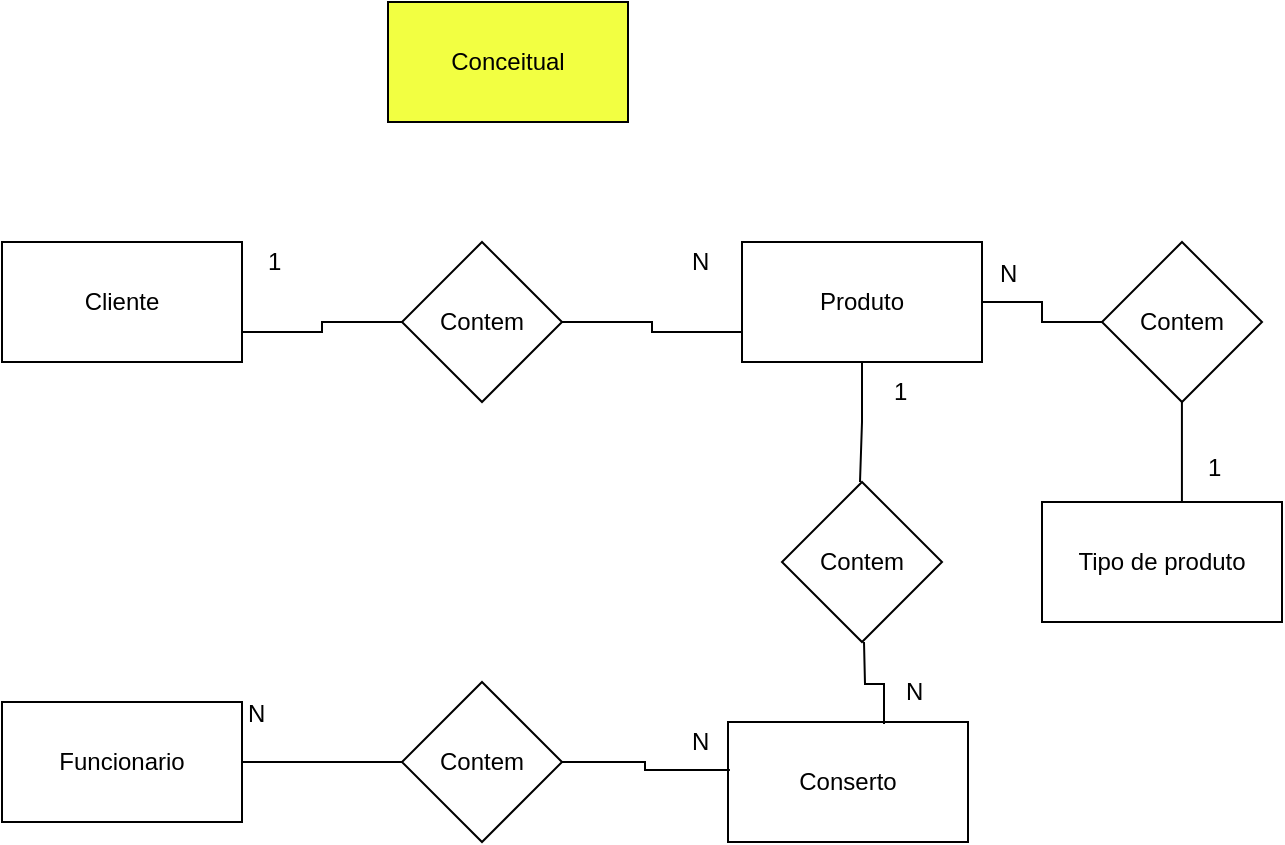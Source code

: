 <mxfile version="10.9.5" type="device"><diagram id="HmsumH926VjPMP_xsjCy" name="Conceitual"><mxGraphModel dx="1166" dy="628" grid="1" gridSize="10" guides="1" tooltips="1" connect="1" arrows="1" fold="1" page="1" pageScale="1" pageWidth="827" pageHeight="1169" math="0" shadow="0"><root><mxCell id="0"/><mxCell id="1" parent="0"/><mxCell id="cokHmv9NloOeBdo0EZsb-1" value="Conceitual&lt;br&gt;" style="rounded=0;whiteSpace=wrap;html=1;fillColor=#F2FF42;" vertex="1" parent="1"><mxGeometry x="353" y="150" width="120" height="60" as="geometry"/></mxCell><mxCell id="cokHmv9NloOeBdo0EZsb-2" value="Conserto" style="rounded=0;whiteSpace=wrap;html=1;" vertex="1" parent="1"><mxGeometry x="523" y="510" width="120" height="60" as="geometry"/></mxCell><mxCell id="cokHmv9NloOeBdo0EZsb-12" style="edgeStyle=orthogonalEdgeStyle;rounded=0;orthogonalLoop=1;jettySize=auto;html=1;entryX=0.5;entryY=0;entryDx=0;entryDy=0;endArrow=none;endFill=0;" edge="1" parent="1" source="cokHmv9NloOeBdo0EZsb-3"><mxGeometry relative="1" as="geometry"><mxPoint x="589" y="390" as="targetPoint"/></mxGeometry></mxCell><mxCell id="Y_TOOH28Jd0Dtha-fY0c-3" style="edgeStyle=orthogonalEdgeStyle;rounded=0;orthogonalLoop=1;jettySize=auto;html=1;entryX=0;entryY=0.5;entryDx=0;entryDy=0;endArrow=none;endFill=0;" edge="1" parent="1" source="cokHmv9NloOeBdo0EZsb-3" target="Y_TOOH28Jd0Dtha-fY0c-2"><mxGeometry relative="1" as="geometry"/></mxCell><mxCell id="cokHmv9NloOeBdo0EZsb-3" value="Produto" style="rounded=0;whiteSpace=wrap;html=1;" vertex="1" parent="1"><mxGeometry x="530" y="270" width="120" height="60" as="geometry"/></mxCell><mxCell id="cokHmv9NloOeBdo0EZsb-4" value="Cliente&lt;br&gt;" style="rounded=0;whiteSpace=wrap;html=1;" vertex="1" parent="1"><mxGeometry x="160" y="270" width="120" height="60" as="geometry"/></mxCell><mxCell id="cokHmv9NloOeBdo0EZsb-19" style="edgeStyle=orthogonalEdgeStyle;rounded=0;orthogonalLoop=1;jettySize=auto;html=1;exitX=1;exitY=0.5;exitDx=0;exitDy=0;endArrow=none;endFill=0;" edge="1" parent="1" source="cokHmv9NloOeBdo0EZsb-5" target="cokHmv9NloOeBdo0EZsb-18"><mxGeometry relative="1" as="geometry"/></mxCell><mxCell id="cokHmv9NloOeBdo0EZsb-5" value="Funcionario&lt;br&gt;" style="rounded=0;whiteSpace=wrap;html=1;" vertex="1" parent="1"><mxGeometry x="160" y="500" width="120" height="60" as="geometry"/></mxCell><mxCell id="cokHmv9NloOeBdo0EZsb-7" style="edgeStyle=orthogonalEdgeStyle;rounded=0;orthogonalLoop=1;jettySize=auto;html=1;entryX=1;entryY=0.75;entryDx=0;entryDy=0;endArrow=none;endFill=0;" edge="1" parent="1" source="cokHmv9NloOeBdo0EZsb-6" target="cokHmv9NloOeBdo0EZsb-4"><mxGeometry relative="1" as="geometry"/></mxCell><mxCell id="cokHmv9NloOeBdo0EZsb-10" style="edgeStyle=orthogonalEdgeStyle;rounded=0;orthogonalLoop=1;jettySize=auto;html=1;exitX=1;exitY=0.5;exitDx=0;exitDy=0;entryX=0;entryY=0.75;entryDx=0;entryDy=0;endArrow=none;endFill=0;" edge="1" parent="1" source="cokHmv9NloOeBdo0EZsb-6" target="cokHmv9NloOeBdo0EZsb-3"><mxGeometry relative="1" as="geometry"/></mxCell><mxCell id="cokHmv9NloOeBdo0EZsb-6" value="Contem" style="rhombus;whiteSpace=wrap;html=1;" vertex="1" parent="1"><mxGeometry x="360" y="270" width="80" height="80" as="geometry"/></mxCell><mxCell id="cokHmv9NloOeBdo0EZsb-8" value="1" style="text;html=1;resizable=0;points=[];autosize=1;align=left;verticalAlign=top;spacingTop=-4;" vertex="1" parent="1"><mxGeometry x="291" y="270" width="20" height="20" as="geometry"/></mxCell><mxCell id="cokHmv9NloOeBdo0EZsb-9" value="N" style="text;html=1;resizable=0;points=[];autosize=1;align=left;verticalAlign=top;spacingTop=-4;" vertex="1" parent="1"><mxGeometry x="503" y="270" width="20" height="20" as="geometry"/></mxCell><mxCell id="cokHmv9NloOeBdo0EZsb-13" style="edgeStyle=orthogonalEdgeStyle;rounded=0;orthogonalLoop=1;jettySize=auto;html=1;exitX=0.5;exitY=1;exitDx=0;exitDy=0;entryX=0.65;entryY=0.017;entryDx=0;entryDy=0;entryPerimeter=0;endArrow=none;endFill=0;" edge="1" parent="1" target="cokHmv9NloOeBdo0EZsb-2"><mxGeometry relative="1" as="geometry"><mxPoint x="591" y="470" as="sourcePoint"/></mxGeometry></mxCell><mxCell id="cokHmv9NloOeBdo0EZsb-14" value="N" style="text;html=1;resizable=0;points=[];autosize=1;align=left;verticalAlign=top;spacingTop=-4;" vertex="1" parent="1"><mxGeometry x="610" y="485" width="20" height="20" as="geometry"/></mxCell><mxCell id="cokHmv9NloOeBdo0EZsb-15" value="1" style="text;html=1;resizable=0;points=[];autosize=1;align=left;verticalAlign=top;spacingTop=-4;" vertex="1" parent="1"><mxGeometry x="604" y="335" width="20" height="20" as="geometry"/></mxCell><mxCell id="cokHmv9NloOeBdo0EZsb-16" value="Contem" style="rhombus;whiteSpace=wrap;html=1;" vertex="1" parent="1"><mxGeometry x="550" y="390" width="80" height="80" as="geometry"/></mxCell><mxCell id="cokHmv9NloOeBdo0EZsb-20" style="edgeStyle=orthogonalEdgeStyle;rounded=0;orthogonalLoop=1;jettySize=auto;html=1;entryX=0.008;entryY=0.4;entryDx=0;entryDy=0;entryPerimeter=0;endArrow=none;endFill=0;" edge="1" parent="1" source="cokHmv9NloOeBdo0EZsb-18" target="cokHmv9NloOeBdo0EZsb-2"><mxGeometry relative="1" as="geometry"/></mxCell><mxCell id="cokHmv9NloOeBdo0EZsb-18" value="Contem" style="rhombus;whiteSpace=wrap;html=1;" vertex="1" parent="1"><mxGeometry x="360" y="490" width="80" height="80" as="geometry"/></mxCell><mxCell id="cokHmv9NloOeBdo0EZsb-21" value="N" style="text;html=1;resizable=0;points=[];autosize=1;align=left;verticalAlign=top;spacingTop=-4;" vertex="1" parent="1"><mxGeometry x="281" y="496" width="20" height="20" as="geometry"/></mxCell><mxCell id="cokHmv9NloOeBdo0EZsb-22" value="N" style="text;html=1;resizable=0;points=[];autosize=1;align=left;verticalAlign=top;spacingTop=-4;" vertex="1" parent="1"><mxGeometry x="503" y="510" width="20" height="20" as="geometry"/></mxCell><mxCell id="Y_TOOH28Jd0Dtha-fY0c-1" value="Tipo de produto" style="rounded=0;whiteSpace=wrap;html=1;fillColor=#FFFFFF;" vertex="1" parent="1"><mxGeometry x="680" y="400" width="120" height="60" as="geometry"/></mxCell><mxCell id="Y_TOOH28Jd0Dtha-fY0c-4" style="edgeStyle=orthogonalEdgeStyle;rounded=0;orthogonalLoop=1;jettySize=auto;html=1;entryX=0.583;entryY=0;entryDx=0;entryDy=0;entryPerimeter=0;endArrow=none;endFill=0;" edge="1" parent="1" source="Y_TOOH28Jd0Dtha-fY0c-2" target="Y_TOOH28Jd0Dtha-fY0c-1"><mxGeometry relative="1" as="geometry"/></mxCell><mxCell id="Y_TOOH28Jd0Dtha-fY0c-2" value="Contem" style="rhombus;whiteSpace=wrap;html=1;" vertex="1" parent="1"><mxGeometry x="710" y="270" width="80" height="80" as="geometry"/></mxCell><mxCell id="Y_TOOH28Jd0Dtha-fY0c-5" value="N" style="text;html=1;resizable=0;points=[];autosize=1;align=left;verticalAlign=top;spacingTop=-4;" vertex="1" parent="1"><mxGeometry x="657" y="276" width="20" height="20" as="geometry"/></mxCell><mxCell id="Y_TOOH28Jd0Dtha-fY0c-6" value="1" style="text;html=1;resizable=0;points=[];autosize=1;align=left;verticalAlign=top;spacingTop=-4;" vertex="1" parent="1"><mxGeometry x="761" y="373" width="20" height="20" as="geometry"/></mxCell></root></mxGraphModel></diagram><diagram id="vzOjNA9nBrVJRRpdbbAn" name="Logico"><mxGraphModel dx="1166" dy="628" grid="1" gridSize="10" guides="1" tooltips="1" connect="1" arrows="1" fold="1" page="1" pageScale="1" pageWidth="827" pageHeight="1169" math="0" shadow="0"><root><mxCell id="gJF9yqoEse05mM4yyO7M-0"/><mxCell id="gJF9yqoEse05mM4yyO7M-1" parent="gJF9yqoEse05mM4yyO7M-0"/><mxCell id="BV5sRh0FCIKuKgy6mlk1-0" value="Cliente" style="swimlane;fontStyle=0;childLayout=stackLayout;horizontal=1;startSize=26;fillColor=#e0e0e0;horizontalStack=0;resizeParent=1;resizeParentMax=0;resizeLast=0;collapsible=1;marginBottom=0;swimlaneFillColor=#ffffff;align=center;fontSize=14;" vertex="1" parent="gJF9yqoEse05mM4yyO7M-1"><mxGeometry x="120" y="180" width="160" height="144" as="geometry"/></mxCell><mxCell id="BV5sRh0FCIKuKgy6mlk1-1" value="IdCliente:int" style="shape=partialRectangle;top=0;left=0;right=0;bottom=1;align=left;verticalAlign=middle;fillColor=none;spacingLeft=34;spacingRight=4;overflow=hidden;rotatable=0;points=[[0,0.5],[1,0.5]];portConstraint=eastwest;dropTarget=0;fontStyle=5;fontSize=12;" vertex="1" parent="BV5sRh0FCIKuKgy6mlk1-0"><mxGeometry y="26" width="160" height="30" as="geometry"/></mxCell><mxCell id="BV5sRh0FCIKuKgy6mlk1-2" value="PK" style="shape=partialRectangle;top=0;left=0;bottom=0;fillColor=none;align=left;verticalAlign=middle;spacingLeft=4;spacingRight=4;overflow=hidden;rotatable=0;points=[];portConstraint=eastwest;part=1;fontSize=12;" vertex="1" connectable="0" parent="BV5sRh0FCIKuKgy6mlk1-1"><mxGeometry width="30" height="30" as="geometry"/></mxCell><mxCell id="BV5sRh0FCIKuKgy6mlk1-3" value="Nome:string" style="shape=partialRectangle;top=0;left=0;right=0;bottom=0;align=left;verticalAlign=top;fillColor=none;spacingLeft=34;spacingRight=4;overflow=hidden;rotatable=0;points=[[0,0.5],[1,0.5]];portConstraint=eastwest;dropTarget=0;fontSize=12;" vertex="1" parent="BV5sRh0FCIKuKgy6mlk1-0"><mxGeometry y="56" width="160" height="26" as="geometry"/></mxCell><mxCell id="BV5sRh0FCIKuKgy6mlk1-4" value="" style="shape=partialRectangle;top=0;left=0;bottom=0;fillColor=none;align=left;verticalAlign=top;spacingLeft=4;spacingRight=4;overflow=hidden;rotatable=0;points=[];portConstraint=eastwest;part=1;fontSize=12;" vertex="1" connectable="0" parent="BV5sRh0FCIKuKgy6mlk1-3"><mxGeometry width="30" height="26" as="geometry"/></mxCell><mxCell id="BV5sRh0FCIKuKgy6mlk1-5" value="" style="shape=partialRectangle;top=0;left=0;right=0;bottom=0;align=left;verticalAlign=top;fillColor=none;spacingLeft=34;spacingRight=4;overflow=hidden;rotatable=0;points=[[0,0.5],[1,0.5]];portConstraint=eastwest;dropTarget=0;fontSize=12;" vertex="1" parent="BV5sRh0FCIKuKgy6mlk1-0"><mxGeometry y="82" width="160" height="26" as="geometry"/></mxCell><mxCell id="BV5sRh0FCIKuKgy6mlk1-6" value="" style="shape=partialRectangle;top=0;left=0;bottom=0;fillColor=none;align=left;verticalAlign=top;spacingLeft=4;spacingRight=4;overflow=hidden;rotatable=0;points=[];portConstraint=eastwest;part=1;fontSize=12;" vertex="1" connectable="0" parent="BV5sRh0FCIKuKgy6mlk1-5"><mxGeometry width="30" height="26" as="geometry"/></mxCell><mxCell id="BV5sRh0FCIKuKgy6mlk1-7" value="" style="shape=partialRectangle;top=0;left=0;right=0;bottom=0;align=left;verticalAlign=top;fillColor=none;spacingLeft=34;spacingRight=4;overflow=hidden;rotatable=0;points=[[0,0.5],[1,0.5]];portConstraint=eastwest;dropTarget=0;fontSize=12;" vertex="1" parent="BV5sRh0FCIKuKgy6mlk1-0"><mxGeometry y="108" width="160" height="26" as="geometry"/></mxCell><mxCell id="BV5sRh0FCIKuKgy6mlk1-8" value="" style="shape=partialRectangle;top=0;left=0;bottom=0;fillColor=none;align=left;verticalAlign=top;spacingLeft=4;spacingRight=4;overflow=hidden;rotatable=0;points=[];portConstraint=eastwest;part=1;fontSize=12;" vertex="1" connectable="0" parent="BV5sRh0FCIKuKgy6mlk1-7"><mxGeometry width="30" height="26" as="geometry"/></mxCell><mxCell id="BV5sRh0FCIKuKgy6mlk1-9" value="" style="shape=partialRectangle;top=0;left=0;right=0;bottom=0;align=left;verticalAlign=top;fillColor=none;spacingLeft=34;spacingRight=4;overflow=hidden;rotatable=0;points=[[0,0.5],[1,0.5]];portConstraint=eastwest;dropTarget=0;fontSize=12;" vertex="1" parent="BV5sRh0FCIKuKgy6mlk1-0"><mxGeometry y="134" width="160" height="10" as="geometry"/></mxCell><mxCell id="BV5sRh0FCIKuKgy6mlk1-10" value="" style="shape=partialRectangle;top=0;left=0;bottom=0;fillColor=none;align=left;verticalAlign=top;spacingLeft=4;spacingRight=4;overflow=hidden;rotatable=0;points=[];portConstraint=eastwest;part=1;fontSize=12;" vertex="1" connectable="0" parent="BV5sRh0FCIKuKgy6mlk1-9"><mxGeometry width="30" height="10" as="geometry"/></mxCell><mxCell id="BV5sRh0FCIKuKgy6mlk1-14" value="Logico" style="rounded=1;whiteSpace=wrap;html=1;fillColor=#F2FF42;" vertex="1" parent="gJF9yqoEse05mM4yyO7M-1"><mxGeometry x="353" y="40" width="120" height="60" as="geometry"/></mxCell><mxCell id="ZZIJ7Qv0LJDRx48tb9-x-8" value="Produto" style="swimlane;fontStyle=0;childLayout=stackLayout;horizontal=1;startSize=26;fillColor=#e0e0e0;horizontalStack=0;resizeParent=1;resizeParentMax=0;resizeLast=0;collapsible=1;marginBottom=0;swimlaneFillColor=#ffffff;align=center;fontSize=14;" vertex="1" parent="gJF9yqoEse05mM4yyO7M-1"><mxGeometry x="353" y="180" width="160" height="170" as="geometry"/></mxCell><mxCell id="ZZIJ7Qv0LJDRx48tb9-x-9" value="IdProduto:int" style="shape=partialRectangle;top=0;left=0;right=0;bottom=1;align=left;verticalAlign=middle;fillColor=none;spacingLeft=34;spacingRight=4;overflow=hidden;rotatable=0;points=[[0,0.5],[1,0.5]];portConstraint=eastwest;dropTarget=0;fontStyle=5;fontSize=12;" vertex="1" parent="ZZIJ7Qv0LJDRx48tb9-x-8"><mxGeometry y="26" width="160" height="30" as="geometry"/></mxCell><mxCell id="ZZIJ7Qv0LJDRx48tb9-x-10" value="PK" style="shape=partialRectangle;top=0;left=0;bottom=0;fillColor=none;align=left;verticalAlign=middle;spacingLeft=4;spacingRight=4;overflow=hidden;rotatable=0;points=[];portConstraint=eastwest;part=1;fontSize=12;" vertex="1" connectable="0" parent="ZZIJ7Qv0LJDRx48tb9-x-9"><mxGeometry width="30" height="30" as="geometry"/></mxCell><mxCell id="ZZIJ7Qv0LJDRx48tb9-x-11" value="Modelo:string" style="shape=partialRectangle;top=0;left=0;right=0;bottom=0;align=left;verticalAlign=top;fillColor=none;spacingLeft=34;spacingRight=4;overflow=hidden;rotatable=0;points=[[0,0.5],[1,0.5]];portConstraint=eastwest;dropTarget=0;fontSize=12;" vertex="1" parent="ZZIJ7Qv0LJDRx48tb9-x-8"><mxGeometry y="56" width="160" height="26" as="geometry"/></mxCell><mxCell id="ZZIJ7Qv0LJDRx48tb9-x-12" value="" style="shape=partialRectangle;top=0;left=0;bottom=0;fillColor=none;align=left;verticalAlign=top;spacingLeft=4;spacingRight=4;overflow=hidden;rotatable=0;points=[];portConstraint=eastwest;part=1;fontSize=12;" vertex="1" connectable="0" parent="ZZIJ7Qv0LJDRx48tb9-x-11"><mxGeometry width="30" height="26" as="geometry"/></mxCell><mxCell id="ZZIJ7Qv0LJDRx48tb9-x-13" value="" style="shape=partialRectangle;top=0;left=0;right=0;bottom=0;align=left;verticalAlign=top;fillColor=none;spacingLeft=34;spacingRight=4;overflow=hidden;rotatable=0;points=[[0,0.5],[1,0.5]];portConstraint=eastwest;dropTarget=0;fontSize=12;" vertex="1" parent="ZZIJ7Qv0LJDRx48tb9-x-8"><mxGeometry y="82" width="160" height="26" as="geometry"/></mxCell><mxCell id="ZZIJ7Qv0LJDRx48tb9-x-14" value="" style="shape=partialRectangle;top=0;left=0;bottom=0;fillColor=none;align=left;verticalAlign=top;spacingLeft=4;spacingRight=4;overflow=hidden;rotatable=0;points=[];portConstraint=eastwest;part=1;fontSize=12;" vertex="1" connectable="0" parent="ZZIJ7Qv0LJDRx48tb9-x-13"><mxGeometry width="30" height="26" as="geometry"/></mxCell><mxCell id="ZZIJ7Qv0LJDRx48tb9-x-19" value="" style="endArrow=none;html=1;" edge="1" parent="ZZIJ7Qv0LJDRx48tb9-x-8"><mxGeometry width="50" height="50" relative="1" as="geometry"><mxPoint x="7" y="110" as="sourcePoint"/><mxPoint x="161" y="110" as="targetPoint"/></mxGeometry></mxCell><mxCell id="ZZIJ7Qv0LJDRx48tb9-x-15" value="IdCliente:int" style="shape=partialRectangle;top=0;left=0;right=0;bottom=0;align=left;verticalAlign=top;fillColor=none;spacingLeft=34;spacingRight=4;overflow=hidden;rotatable=0;points=[[0,0.5],[1,0.5]];portConstraint=eastwest;dropTarget=0;fontSize=12;" vertex="1" parent="ZZIJ7Qv0LJDRx48tb9-x-8"><mxGeometry y="108" width="160" height="26" as="geometry"/></mxCell><mxCell id="ZZIJ7Qv0LJDRx48tb9-x-16" value="FK" style="shape=partialRectangle;top=0;left=0;bottom=0;fillColor=none;align=left;verticalAlign=top;spacingLeft=4;spacingRight=4;overflow=hidden;rotatable=0;points=[];portConstraint=eastwest;part=1;fontSize=12;" vertex="1" connectable="0" parent="ZZIJ7Qv0LJDRx48tb9-x-15"><mxGeometry width="30" height="26" as="geometry"/></mxCell><mxCell id="ZZIJ7Qv0LJDRx48tb9-x-17" value="IdTipo:int" style="shape=partialRectangle;top=0;left=0;right=0;bottom=0;align=left;verticalAlign=top;fillColor=none;spacingLeft=34;spacingRight=4;overflow=hidden;rotatable=0;points=[[0,0.5],[1,0.5]];portConstraint=eastwest;dropTarget=0;fontSize=12;" vertex="1" parent="ZZIJ7Qv0LJDRx48tb9-x-8"><mxGeometry y="134" width="160" height="36" as="geometry"/></mxCell><mxCell id="ZZIJ7Qv0LJDRx48tb9-x-18" value="FK" style="shape=partialRectangle;top=0;left=0;bottom=0;fillColor=none;align=left;verticalAlign=top;spacingLeft=4;spacingRight=4;overflow=hidden;rotatable=0;points=[];portConstraint=eastwest;part=1;fontSize=12;" vertex="1" connectable="0" parent="ZZIJ7Qv0LJDRx48tb9-x-17"><mxGeometry width="30" height="36" as="geometry"/></mxCell><mxCell id="ZZIJ7Qv0LJDRx48tb9-x-25" value="Conserto" style="swimlane;fontStyle=0;childLayout=stackLayout;horizontal=1;startSize=26;fillColor=#e0e0e0;horizontalStack=0;resizeParent=1;resizeParentMax=0;resizeLast=0;collapsible=1;marginBottom=0;swimlaneFillColor=#ffffff;align=center;fontSize=14;" vertex="1" parent="gJF9yqoEse05mM4yyO7M-1"><mxGeometry x="590" y="180" width="160" height="152" as="geometry"/></mxCell><mxCell id="ZZIJ7Qv0LJDRx48tb9-x-26" value="IdConserto" style="shape=partialRectangle;top=0;left=0;right=0;bottom=1;align=left;verticalAlign=middle;fillColor=none;spacingLeft=34;spacingRight=4;overflow=hidden;rotatable=0;points=[[0,0.5],[1,0.5]];portConstraint=eastwest;dropTarget=0;fontStyle=5;fontSize=12;" vertex="1" parent="ZZIJ7Qv0LJDRx48tb9-x-25"><mxGeometry y="26" width="160" height="30" as="geometry"/></mxCell><mxCell id="ZZIJ7Qv0LJDRx48tb9-x-27" value="PK" style="shape=partialRectangle;top=0;left=0;bottom=0;fillColor=none;align=left;verticalAlign=middle;spacingLeft=4;spacingRight=4;overflow=hidden;rotatable=0;points=[];portConstraint=eastwest;part=1;fontSize=12;" vertex="1" connectable="0" parent="ZZIJ7Qv0LJDRx48tb9-x-26"><mxGeometry width="30" height="30" as="geometry"/></mxCell><mxCell id="ZZIJ7Qv0LJDRx48tb9-x-28" value="Descricao:string&#10;Data:Datetime&#10;" style="shape=partialRectangle;top=0;left=0;right=0;bottom=0;align=left;verticalAlign=top;fillColor=none;spacingLeft=34;spacingRight=4;overflow=hidden;rotatable=0;points=[[0,0.5],[1,0.5]];portConstraint=eastwest;dropTarget=0;fontSize=12;" vertex="1" parent="ZZIJ7Qv0LJDRx48tb9-x-25"><mxGeometry y="56" width="160" height="34" as="geometry"/></mxCell><mxCell id="ZZIJ7Qv0LJDRx48tb9-x-29" value="" style="shape=partialRectangle;top=0;left=0;bottom=0;fillColor=none;align=left;verticalAlign=top;spacingLeft=4;spacingRight=4;overflow=hidden;rotatable=0;points=[];portConstraint=eastwest;part=1;fontSize=12;" vertex="1" connectable="0" parent="ZZIJ7Qv0LJDRx48tb9-x-28"><mxGeometry width="30" height="34" as="geometry"/></mxCell><mxCell id="ZZIJ7Qv0LJDRx48tb9-x-30" value="" style="shape=partialRectangle;top=0;left=0;right=0;bottom=0;align=left;verticalAlign=top;fillColor=none;spacingLeft=34;spacingRight=4;overflow=hidden;rotatable=0;points=[[0,0.5],[1,0.5]];portConstraint=eastwest;dropTarget=0;fontSize=12;" vertex="1" parent="ZZIJ7Qv0LJDRx48tb9-x-25"><mxGeometry y="90" width="160" height="26" as="geometry"/></mxCell><mxCell id="ZZIJ7Qv0LJDRx48tb9-x-31" value="" style="shape=partialRectangle;top=0;left=0;bottom=0;fillColor=none;align=left;verticalAlign=top;spacingLeft=4;spacingRight=4;overflow=hidden;rotatable=0;points=[];portConstraint=eastwest;part=1;fontSize=12;" vertex="1" connectable="0" parent="ZZIJ7Qv0LJDRx48tb9-x-30"><mxGeometry width="30" height="26" as="geometry"/></mxCell><mxCell id="ZZIJ7Qv0LJDRx48tb9-x-32" value="" style="endArrow=none;html=1;" edge="1" parent="ZZIJ7Qv0LJDRx48tb9-x-25"><mxGeometry width="50" height="50" relative="1" as="geometry"><mxPoint x="7" y="110" as="sourcePoint"/><mxPoint x="161" y="110" as="targetPoint"/></mxGeometry></mxCell><mxCell id="ZZIJ7Qv0LJDRx48tb9-x-33" value="IdProduto:int" style="shape=partialRectangle;top=0;left=0;right=0;bottom=0;align=left;verticalAlign=top;fillColor=none;spacingLeft=34;spacingRight=4;overflow=hidden;rotatable=0;points=[[0,0.5],[1,0.5]];portConstraint=eastwest;dropTarget=0;fontSize=12;" vertex="1" parent="ZZIJ7Qv0LJDRx48tb9-x-25"><mxGeometry y="116" width="160" height="26" as="geometry"/></mxCell><mxCell id="ZZIJ7Qv0LJDRx48tb9-x-34" value="FK" style="shape=partialRectangle;top=0;left=0;bottom=0;fillColor=none;align=left;verticalAlign=top;spacingLeft=4;spacingRight=4;overflow=hidden;rotatable=0;points=[];portConstraint=eastwest;part=1;fontSize=12;" vertex="1" connectable="0" parent="ZZIJ7Qv0LJDRx48tb9-x-33"><mxGeometry width="30" height="26" as="geometry"/></mxCell><mxCell id="ZZIJ7Qv0LJDRx48tb9-x-35" value="" style="shape=partialRectangle;top=0;left=0;right=0;bottom=0;align=left;verticalAlign=top;fillColor=none;spacingLeft=34;spacingRight=4;overflow=hidden;rotatable=0;points=[[0,0.5],[1,0.5]];portConstraint=eastwest;dropTarget=0;fontSize=12;" vertex="1" parent="ZZIJ7Qv0LJDRx48tb9-x-25"><mxGeometry y="142" width="160" height="10" as="geometry"/></mxCell><mxCell id="ZZIJ7Qv0LJDRx48tb9-x-36" value="" style="shape=partialRectangle;top=0;left=0;bottom=0;fillColor=none;align=left;verticalAlign=top;spacingLeft=4;spacingRight=4;overflow=hidden;rotatable=0;points=[];portConstraint=eastwest;part=1;fontSize=12;" vertex="1" connectable="0" parent="ZZIJ7Qv0LJDRx48tb9-x-35"><mxGeometry width="30" height="10" as="geometry"/></mxCell><mxCell id="ZZIJ7Qv0LJDRx48tb9-x-39" value="FuncionarioConserto" style="swimlane;fontStyle=0;childLayout=stackLayout;horizontal=1;startSize=26;fillColor=#e0e0e0;horizontalStack=0;resizeParent=1;resizeParentMax=0;resizeLast=0;collapsible=1;marginBottom=0;swimlaneFillColor=#ffffff;align=center;fontSize=14;" vertex="1" parent="gJF9yqoEse05mM4yyO7M-1"><mxGeometry x="353" y="390" width="160" height="112" as="geometry"/></mxCell><mxCell id="ZZIJ7Qv0LJDRx48tb9-x-40" value="IdFuncionario" style="shape=partialRectangle;top=0;left=0;right=0;bottom=0;align=left;verticalAlign=middle;fillColor=none;spacingLeft=60;spacingRight=4;overflow=hidden;rotatable=0;points=[[0,0.5],[1,0.5]];portConstraint=eastwest;dropTarget=0;fontStyle=5;fontSize=12;" vertex="1" parent="ZZIJ7Qv0LJDRx48tb9-x-39"><mxGeometry y="26" width="160" height="30" as="geometry"/></mxCell><mxCell id="ZZIJ7Qv0LJDRx48tb9-x-41" value="FK" style="shape=partialRectangle;fontStyle=1;top=0;left=0;bottom=0;fillColor=none;align=left;verticalAlign=middle;spacingLeft=4;spacingRight=4;overflow=hidden;rotatable=0;points=[];portConstraint=eastwest;part=1;fontSize=12;" vertex="1" connectable="0" parent="ZZIJ7Qv0LJDRx48tb9-x-40"><mxGeometry width="56" height="30" as="geometry"/></mxCell><mxCell id="ZZIJ7Qv0LJDRx48tb9-x-42" value="IdConserto" style="shape=partialRectangle;top=0;left=0;right=0;bottom=1;align=left;verticalAlign=middle;fillColor=none;spacingLeft=60;spacingRight=4;overflow=hidden;rotatable=0;points=[[0,0.5],[1,0.5]];portConstraint=eastwest;dropTarget=0;fontStyle=5;fontSize=12;" vertex="1" parent="ZZIJ7Qv0LJDRx48tb9-x-39"><mxGeometry y="56" width="160" height="30" as="geometry"/></mxCell><mxCell id="ZZIJ7Qv0LJDRx48tb9-x-43" value="FK" style="shape=partialRectangle;fontStyle=1;top=0;left=0;bottom=0;fillColor=none;align=left;verticalAlign=middle;spacingLeft=4;spacingRight=4;overflow=hidden;rotatable=0;points=[];portConstraint=eastwest;part=1;fontSize=12;" vertex="1" connectable="0" parent="ZZIJ7Qv0LJDRx48tb9-x-42"><mxGeometry width="56" height="30" as="geometry"/></mxCell><mxCell id="ZZIJ7Qv0LJDRx48tb9-x-44" value="row 1" style="shape=partialRectangle;top=0;left=0;right=0;bottom=0;align=left;verticalAlign=top;fillColor=none;spacingLeft=60;spacingRight=4;overflow=hidden;rotatable=0;points=[[0,0.5],[1,0.5]];portConstraint=eastwest;dropTarget=0;fontSize=12;" vertex="1" parent="ZZIJ7Qv0LJDRx48tb9-x-39"><mxGeometry y="86" width="160" height="26" as="geometry"/></mxCell><mxCell id="ZZIJ7Qv0LJDRx48tb9-x-45" value="" style="shape=partialRectangle;top=0;left=0;bottom=0;fillColor=none;align=left;verticalAlign=top;spacingLeft=4;spacingRight=4;overflow=hidden;rotatable=0;points=[];portConstraint=eastwest;part=1;fontSize=12;" vertex="1" connectable="0" parent="ZZIJ7Qv0LJDRx48tb9-x-44"><mxGeometry width="56" height="26" as="geometry"/></mxCell><mxCell id="ZZIJ7Qv0LJDRx48tb9-x-50" value="Funcionario" style="swimlane;fontStyle=0;childLayout=stackLayout;horizontal=1;startSize=26;fillColor=#e0e0e0;horizontalStack=0;resizeParent=1;resizeParentMax=0;resizeLast=0;collapsible=1;marginBottom=0;swimlaneFillColor=#ffffff;align=center;fontSize=14;" vertex="1" parent="gJF9yqoEse05mM4yyO7M-1"><mxGeometry x="110" y="392" width="160" height="144" as="geometry"/></mxCell><mxCell id="ZZIJ7Qv0LJDRx48tb9-x-51" value="IdFuncionario:int" style="shape=partialRectangle;top=0;left=0;right=0;bottom=1;align=left;verticalAlign=middle;fillColor=none;spacingLeft=34;spacingRight=4;overflow=hidden;rotatable=0;points=[[0,0.5],[1,0.5]];portConstraint=eastwest;dropTarget=0;fontStyle=5;fontSize=12;" vertex="1" parent="ZZIJ7Qv0LJDRx48tb9-x-50"><mxGeometry y="26" width="160" height="30" as="geometry"/></mxCell><mxCell id="ZZIJ7Qv0LJDRx48tb9-x-52" value="PK" style="shape=partialRectangle;top=0;left=0;bottom=0;fillColor=none;align=left;verticalAlign=middle;spacingLeft=4;spacingRight=4;overflow=hidden;rotatable=0;points=[];portConstraint=eastwest;part=1;fontSize=12;" vertex="1" connectable="0" parent="ZZIJ7Qv0LJDRx48tb9-x-51"><mxGeometry width="30" height="30" as="geometry"/></mxCell><mxCell id="ZZIJ7Qv0LJDRx48tb9-x-53" value="Nome:string" style="shape=partialRectangle;top=0;left=0;right=0;bottom=0;align=left;verticalAlign=top;fillColor=none;spacingLeft=34;spacingRight=4;overflow=hidden;rotatable=0;points=[[0,0.5],[1,0.5]];portConstraint=eastwest;dropTarget=0;fontSize=12;" vertex="1" parent="ZZIJ7Qv0LJDRx48tb9-x-50"><mxGeometry y="56" width="160" height="26" as="geometry"/></mxCell><mxCell id="ZZIJ7Qv0LJDRx48tb9-x-54" value="" style="shape=partialRectangle;top=0;left=0;bottom=0;fillColor=none;align=left;verticalAlign=top;spacingLeft=4;spacingRight=4;overflow=hidden;rotatable=0;points=[];portConstraint=eastwest;part=1;fontSize=12;" vertex="1" connectable="0" parent="ZZIJ7Qv0LJDRx48tb9-x-53"><mxGeometry width="30" height="26" as="geometry"/></mxCell><mxCell id="ZZIJ7Qv0LJDRx48tb9-x-55" value="" style="shape=partialRectangle;top=0;left=0;right=0;bottom=0;align=left;verticalAlign=top;fillColor=none;spacingLeft=34;spacingRight=4;overflow=hidden;rotatable=0;points=[[0,0.5],[1,0.5]];portConstraint=eastwest;dropTarget=0;fontSize=12;" vertex="1" parent="ZZIJ7Qv0LJDRx48tb9-x-50"><mxGeometry y="82" width="160" height="26" as="geometry"/></mxCell><mxCell id="ZZIJ7Qv0LJDRx48tb9-x-56" value="" style="shape=partialRectangle;top=0;left=0;bottom=0;fillColor=none;align=left;verticalAlign=top;spacingLeft=4;spacingRight=4;overflow=hidden;rotatable=0;points=[];portConstraint=eastwest;part=1;fontSize=12;" vertex="1" connectable="0" parent="ZZIJ7Qv0LJDRx48tb9-x-55"><mxGeometry width="30" height="26" as="geometry"/></mxCell><mxCell id="ZZIJ7Qv0LJDRx48tb9-x-57" value="" style="shape=partialRectangle;top=0;left=0;right=0;bottom=0;align=left;verticalAlign=top;fillColor=none;spacingLeft=34;spacingRight=4;overflow=hidden;rotatable=0;points=[[0,0.5],[1,0.5]];portConstraint=eastwest;dropTarget=0;fontSize=12;" vertex="1" parent="ZZIJ7Qv0LJDRx48tb9-x-50"><mxGeometry y="108" width="160" height="26" as="geometry"/></mxCell><mxCell id="ZZIJ7Qv0LJDRx48tb9-x-58" value="" style="shape=partialRectangle;top=0;left=0;bottom=0;fillColor=none;align=left;verticalAlign=top;spacingLeft=4;spacingRight=4;overflow=hidden;rotatable=0;points=[];portConstraint=eastwest;part=1;fontSize=12;" vertex="1" connectable="0" parent="ZZIJ7Qv0LJDRx48tb9-x-57"><mxGeometry width="30" height="26" as="geometry"/></mxCell><mxCell id="ZZIJ7Qv0LJDRx48tb9-x-59" value="" style="shape=partialRectangle;top=0;left=0;right=0;bottom=0;align=left;verticalAlign=top;fillColor=none;spacingLeft=34;spacingRight=4;overflow=hidden;rotatable=0;points=[[0,0.5],[1,0.5]];portConstraint=eastwest;dropTarget=0;fontSize=12;" vertex="1" parent="ZZIJ7Qv0LJDRx48tb9-x-50"><mxGeometry y="134" width="160" height="10" as="geometry"/></mxCell><mxCell id="ZZIJ7Qv0LJDRx48tb9-x-60" value="" style="shape=partialRectangle;top=0;left=0;bottom=0;fillColor=none;align=left;verticalAlign=top;spacingLeft=4;spacingRight=4;overflow=hidden;rotatable=0;points=[];portConstraint=eastwest;part=1;fontSize=12;" vertex="1" connectable="0" parent="ZZIJ7Qv0LJDRx48tb9-x-59"><mxGeometry width="30" height="10" as="geometry"/></mxCell><mxCell id="us4og96R7SczYxiZaHMm-0" value="" style="edgeStyle=entityRelationEdgeStyle;fontSize=12;html=1;endArrow=ERoneToMany;exitX=1.006;exitY=0.076;exitDx=0;exitDy=0;exitPerimeter=0;entryX=-0.012;entryY=0.053;entryDx=0;entryDy=0;entryPerimeter=0;" edge="1" parent="gJF9yqoEse05mM4yyO7M-1" target="ZZIJ7Qv0LJDRx48tb9-x-25"><mxGeometry width="100" height="100" relative="1" as="geometry"><mxPoint x="513" y="191" as="sourcePoint"/><mxPoint x="580" y="190" as="targetPoint"/></mxGeometry></mxCell><mxCell id="DM-FUacIVo1_ETkxwhU4-1" value="" style="edgeStyle=entityRelationEdgeStyle;fontSize=12;html=1;endArrow=ERoneToMany;exitX=1.006;exitY=0.139;exitDx=0;exitDy=0;exitPerimeter=0;" edge="1" parent="gJF9yqoEse05mM4yyO7M-1" source="BV5sRh0FCIKuKgy6mlk1-0"><mxGeometry width="100" height="100" relative="1" as="geometry"><mxPoint x="290" y="200" as="sourcePoint"/><mxPoint x="350" y="190" as="targetPoint"/></mxGeometry></mxCell><mxCell id="LeiXrkLBFEWj--Q4eVKe-0" value="TipoProduto" style="swimlane;fontStyle=0;childLayout=stackLayout;horizontal=1;startSize=26;fillColor=#e0e0e0;horizontalStack=0;resizeParent=1;resizeParentMax=0;resizeLast=0;collapsible=1;marginBottom=0;swimlaneFillColor=#ffffff;align=center;fontSize=14;" vertex="1" parent="gJF9yqoEse05mM4yyO7M-1"><mxGeometry x="590" y="382" width="160" height="144" as="geometry"/></mxCell><mxCell id="LeiXrkLBFEWj--Q4eVKe-1" value="IdTipo" style="shape=partialRectangle;top=0;left=0;right=0;bottom=1;align=left;verticalAlign=middle;fillColor=none;spacingLeft=34;spacingRight=4;overflow=hidden;rotatable=0;points=[[0,0.5],[1,0.5]];portConstraint=eastwest;dropTarget=0;fontStyle=5;fontSize=12;" vertex="1" parent="LeiXrkLBFEWj--Q4eVKe-0"><mxGeometry y="26" width="160" height="30" as="geometry"/></mxCell><mxCell id="LeiXrkLBFEWj--Q4eVKe-2" value="PK" style="shape=partialRectangle;top=0;left=0;bottom=0;fillColor=none;align=left;verticalAlign=middle;spacingLeft=4;spacingRight=4;overflow=hidden;rotatable=0;points=[];portConstraint=eastwest;part=1;fontSize=12;" vertex="1" connectable="0" parent="LeiXrkLBFEWj--Q4eVKe-1"><mxGeometry width="30" height="30" as="geometry"/></mxCell><mxCell id="LeiXrkLBFEWj--Q4eVKe-3" value="Nome:string" style="shape=partialRectangle;top=0;left=0;right=0;bottom=0;align=left;verticalAlign=top;fillColor=none;spacingLeft=34;spacingRight=4;overflow=hidden;rotatable=0;points=[[0,0.5],[1,0.5]];portConstraint=eastwest;dropTarget=0;fontSize=12;" vertex="1" parent="LeiXrkLBFEWj--Q4eVKe-0"><mxGeometry y="56" width="160" height="26" as="geometry"/></mxCell><mxCell id="LeiXrkLBFEWj--Q4eVKe-4" value="" style="shape=partialRectangle;top=0;left=0;bottom=0;fillColor=none;align=left;verticalAlign=top;spacingLeft=4;spacingRight=4;overflow=hidden;rotatable=0;points=[];portConstraint=eastwest;part=1;fontSize=12;" vertex="1" connectable="0" parent="LeiXrkLBFEWj--Q4eVKe-3"><mxGeometry width="30" height="26" as="geometry"/></mxCell><mxCell id="LeiXrkLBFEWj--Q4eVKe-5" value="" style="shape=partialRectangle;top=0;left=0;right=0;bottom=0;align=left;verticalAlign=top;fillColor=none;spacingLeft=34;spacingRight=4;overflow=hidden;rotatable=0;points=[[0,0.5],[1,0.5]];portConstraint=eastwest;dropTarget=0;fontSize=12;" vertex="1" parent="LeiXrkLBFEWj--Q4eVKe-0"><mxGeometry y="82" width="160" height="26" as="geometry"/></mxCell><mxCell id="LeiXrkLBFEWj--Q4eVKe-6" value="" style="shape=partialRectangle;top=0;left=0;bottom=0;fillColor=none;align=left;verticalAlign=top;spacingLeft=4;spacingRight=4;overflow=hidden;rotatable=0;points=[];portConstraint=eastwest;part=1;fontSize=12;" vertex="1" connectable="0" parent="LeiXrkLBFEWj--Q4eVKe-5"><mxGeometry width="30" height="26" as="geometry"/></mxCell><mxCell id="LeiXrkLBFEWj--Q4eVKe-9" value="" style="shape=partialRectangle;top=0;left=0;right=0;bottom=0;align=left;verticalAlign=top;fillColor=none;spacingLeft=34;spacingRight=4;overflow=hidden;rotatable=0;points=[[0,0.5],[1,0.5]];portConstraint=eastwest;dropTarget=0;fontSize=12;" vertex="1" parent="LeiXrkLBFEWj--Q4eVKe-0"><mxGeometry y="108" width="160" height="10" as="geometry"/></mxCell><mxCell id="LeiXrkLBFEWj--Q4eVKe-10" value="" style="shape=partialRectangle;top=0;left=0;bottom=0;fillColor=none;align=left;verticalAlign=top;spacingLeft=4;spacingRight=4;overflow=hidden;rotatable=0;points=[];portConstraint=eastwest;part=1;fontSize=12;" vertex="1" connectable="0" parent="LeiXrkLBFEWj--Q4eVKe-9"><mxGeometry width="30" height="10" as="geometry"/></mxCell><mxCell id="LeiXrkLBFEWj--Q4eVKe-7" value="" style="shape=partialRectangle;top=0;left=0;right=0;bottom=0;align=left;verticalAlign=top;fillColor=none;spacingLeft=34;spacingRight=4;overflow=hidden;rotatable=0;points=[[0,0.5],[1,0.5]];portConstraint=eastwest;dropTarget=0;fontSize=12;" vertex="1" parent="LeiXrkLBFEWj--Q4eVKe-0"><mxGeometry y="118" width="160" height="26" as="geometry"/></mxCell><mxCell id="LeiXrkLBFEWj--Q4eVKe-8" value="" style="shape=partialRectangle;top=0;left=0;bottom=0;fillColor=none;align=left;verticalAlign=top;spacingLeft=4;spacingRight=4;overflow=hidden;rotatable=0;points=[];portConstraint=eastwest;part=1;fontSize=12;" vertex="1" connectable="0" parent="LeiXrkLBFEWj--Q4eVKe-7"><mxGeometry width="30" height="26" as="geometry"/></mxCell><mxCell id="LeiXrkLBFEWj--Q4eVKe-13" value="" style="edgeStyle=entityRelationEdgeStyle;fontSize=12;html=1;endArrow=ERoneToMany;" edge="1" parent="gJF9yqoEse05mM4yyO7M-1" source="LeiXrkLBFEWj--Q4eVKe-0" target="ZZIJ7Qv0LJDRx48tb9-x-17"><mxGeometry width="100" height="100" relative="1" as="geometry"><mxPoint x="560" y="500" as="sourcePoint"/><mxPoint x="660" y="400" as="targetPoint"/></mxGeometry></mxCell><mxCell id="LeiXrkLBFEWj--Q4eVKe-14" value="" style="edgeStyle=entityRelationEdgeStyle;fontSize=12;html=1;endArrow=ERmany;startArrow=ERmany;exitX=1;exitY=0.118;exitDx=0;exitDy=0;exitPerimeter=0;entryX=0.006;entryY=0.116;entryDx=0;entryDy=0;entryPerimeter=0;" edge="1" parent="gJF9yqoEse05mM4yyO7M-1" source="ZZIJ7Qv0LJDRx48tb9-x-50" target="ZZIJ7Qv0LJDRx48tb9-x-39"><mxGeometry width="100" height="100" relative="1" as="geometry"><mxPoint x="320" y="620" as="sourcePoint"/><mxPoint x="420" y="520" as="targetPoint"/></mxGeometry></mxCell><mxCell id="LeiXrkLBFEWj--Q4eVKe-15" value="" style="edgeStyle=entityRelationEdgeStyle;fontSize=12;html=1;endArrow=ERoneToMany;exitX=0.263;exitY=1.3;exitDx=0;exitDy=0;exitPerimeter=0;entryX=0.613;entryY=0.009;entryDx=0;entryDy=0;entryPerimeter=0;" edge="1" parent="gJF9yqoEse05mM4yyO7M-1" source="ZZIJ7Qv0LJDRx48tb9-x-35" target="ZZIJ7Qv0LJDRx48tb9-x-39"><mxGeometry width="100" height="100" relative="1" as="geometry"><mxPoint x="540" y="290" as="sourcePoint"/><mxPoint x="488" y="390" as="targetPoint"/></mxGeometry></mxCell></root></mxGraphModel></diagram></mxfile>